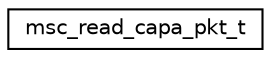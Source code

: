 digraph "Graphical Class Hierarchy"
{
 // LATEX_PDF_SIZE
  edge [fontname="Helvetica",fontsize="10",labelfontname="Helvetica",labelfontsize="10"];
  node [fontname="Helvetica",fontsize="10",shape=record];
  rankdir="LR";
  Node0 [label="msc_read_capa_pkt_t",height=0.2,width=0.4,color="black", fillcolor="white", style="filled",URL="$structmsc__read__capa__pkt__t.html",tooltip="Packet structure to answer (SCSI_READ_CAPACITY) request."];
}
